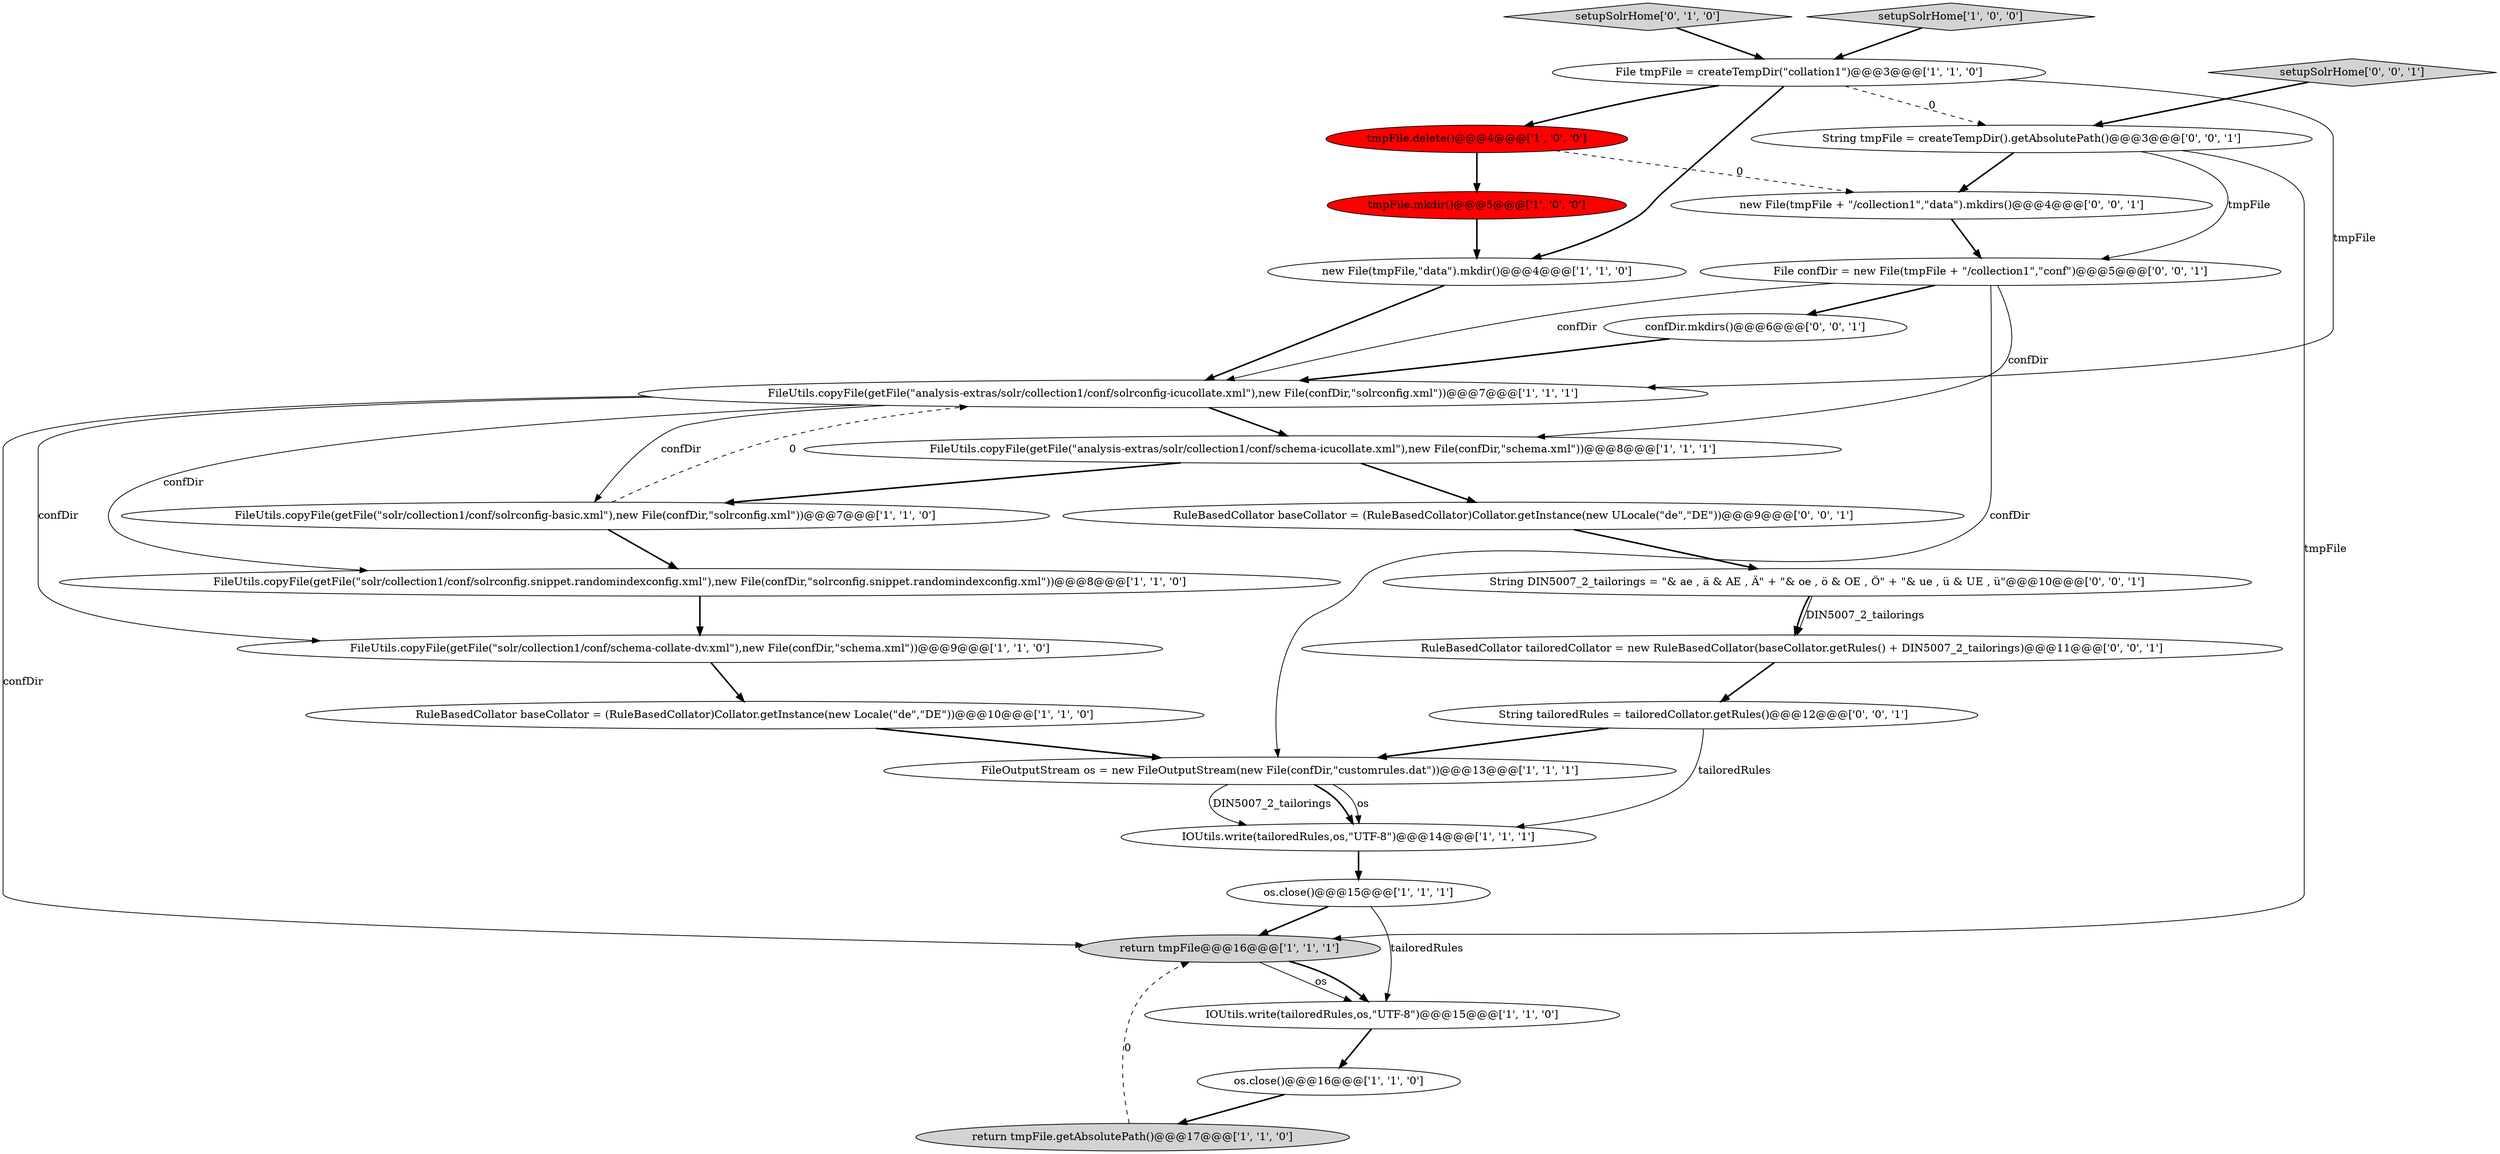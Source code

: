digraph {
1 [style = filled, label = "FileOutputStream os = new FileOutputStream(new File(confDir,\"customrules.dat\"))@@@13@@@['1', '1', '1']", fillcolor = white, shape = ellipse image = "AAA0AAABBB1BBB"];
2 [style = filled, label = "return tmpFile@@@16@@@['1', '1', '1']", fillcolor = lightgray, shape = ellipse image = "AAA0AAABBB1BBB"];
7 [style = filled, label = "tmpFile.mkdir()@@@5@@@['1', '0', '0']", fillcolor = red, shape = ellipse image = "AAA1AAABBB1BBB"];
10 [style = filled, label = "File tmpFile = createTempDir(\"collation1\")@@@3@@@['1', '1', '0']", fillcolor = white, shape = ellipse image = "AAA0AAABBB1BBB"];
16 [style = filled, label = "RuleBasedCollator baseCollator = (RuleBasedCollator)Collator.getInstance(new Locale(\"de\",\"DE\"))@@@10@@@['1', '1', '0']", fillcolor = white, shape = ellipse image = "AAA0AAABBB1BBB"];
12 [style = filled, label = "FileUtils.copyFile(getFile(\"solr/collection1/conf/solrconfig.snippet.randomindexconfig.xml\"),new File(confDir,\"solrconfig.snippet.randomindexconfig.xml\"))@@@8@@@['1', '1', '0']", fillcolor = white, shape = ellipse image = "AAA0AAABBB1BBB"];
9 [style = filled, label = "os.close()@@@15@@@['1', '1', '1']", fillcolor = white, shape = ellipse image = "AAA0AAABBB1BBB"];
25 [style = filled, label = "confDir.mkdirs()@@@6@@@['0', '0', '1']", fillcolor = white, shape = ellipse image = "AAA0AAABBB3BBB"];
8 [style = filled, label = "FileUtils.copyFile(getFile(\"analysis-extras/solr/collection1/conf/schema-icucollate.xml\"),new File(confDir,\"schema.xml\"))@@@8@@@['1', '1', '1']", fillcolor = white, shape = ellipse image = "AAA0AAABBB1BBB"];
21 [style = filled, label = "String tmpFile = createTempDir().getAbsolutePath()@@@3@@@['0', '0', '1']", fillcolor = white, shape = ellipse image = "AAA0AAABBB3BBB"];
14 [style = filled, label = "FileUtils.copyFile(getFile(\"analysis-extras/solr/collection1/conf/solrconfig-icucollate.xml\"),new File(confDir,\"solrconfig.xml\"))@@@7@@@['1', '1', '1']", fillcolor = white, shape = ellipse image = "AAA0AAABBB1BBB"];
5 [style = filled, label = "IOUtils.write(tailoredRules,os,\"UTF-8\")@@@15@@@['1', '1', '0']", fillcolor = white, shape = ellipse image = "AAA0AAABBB1BBB"];
17 [style = filled, label = "return tmpFile.getAbsolutePath()@@@17@@@['1', '1', '0']", fillcolor = lightgray, shape = ellipse image = "AAA0AAABBB1BBB"];
19 [style = filled, label = "RuleBasedCollator baseCollator = (RuleBasedCollator)Collator.getInstance(new ULocale(\"de\",\"DE\"))@@@9@@@['0', '0', '1']", fillcolor = white, shape = ellipse image = "AAA0AAABBB3BBB"];
0 [style = filled, label = "FileUtils.copyFile(getFile(\"solr/collection1/conf/solrconfig-basic.xml\"),new File(confDir,\"solrconfig.xml\"))@@@7@@@['1', '1', '0']", fillcolor = white, shape = ellipse image = "AAA0AAABBB1BBB"];
18 [style = filled, label = "setupSolrHome['0', '1', '0']", fillcolor = lightgray, shape = diamond image = "AAA0AAABBB2BBB"];
15 [style = filled, label = "tmpFile.delete()@@@4@@@['1', '0', '0']", fillcolor = red, shape = ellipse image = "AAA1AAABBB1BBB"];
24 [style = filled, label = "RuleBasedCollator tailoredCollator = new RuleBasedCollator(baseCollator.getRules() + DIN5007_2_tailorings)@@@11@@@['0', '0', '1']", fillcolor = white, shape = ellipse image = "AAA0AAABBB3BBB"];
23 [style = filled, label = "new File(tmpFile + \"/collection1\",\"data\").mkdirs()@@@4@@@['0', '0', '1']", fillcolor = white, shape = ellipse image = "AAA0AAABBB3BBB"];
20 [style = filled, label = "File confDir = new File(tmpFile + \"/collection1\",\"conf\")@@@5@@@['0', '0', '1']", fillcolor = white, shape = ellipse image = "AAA0AAABBB3BBB"];
27 [style = filled, label = "setupSolrHome['0', '0', '1']", fillcolor = lightgray, shape = diamond image = "AAA0AAABBB3BBB"];
22 [style = filled, label = "String tailoredRules = tailoredCollator.getRules()@@@12@@@['0', '0', '1']", fillcolor = white, shape = ellipse image = "AAA0AAABBB3BBB"];
6 [style = filled, label = "new File(tmpFile,\"data\").mkdir()@@@4@@@['1', '1', '0']", fillcolor = white, shape = ellipse image = "AAA0AAABBB1BBB"];
4 [style = filled, label = "IOUtils.write(tailoredRules,os,\"UTF-8\")@@@14@@@['1', '1', '1']", fillcolor = white, shape = ellipse image = "AAA0AAABBB1BBB"];
26 [style = filled, label = "String DIN5007_2_tailorings = \"& ae , ä & AE , Ä\" + \"& oe , ö & OE , Ö\" + \"& ue , ü & UE , ü\"@@@10@@@['0', '0', '1']", fillcolor = white, shape = ellipse image = "AAA0AAABBB3BBB"];
11 [style = filled, label = "FileUtils.copyFile(getFile(\"solr/collection1/conf/schema-collate-dv.xml\"),new File(confDir,\"schema.xml\"))@@@9@@@['1', '1', '0']", fillcolor = white, shape = ellipse image = "AAA0AAABBB1BBB"];
3 [style = filled, label = "setupSolrHome['1', '0', '0']", fillcolor = lightgray, shape = diamond image = "AAA0AAABBB1BBB"];
13 [style = filled, label = "os.close()@@@16@@@['1', '1', '0']", fillcolor = white, shape = ellipse image = "AAA0AAABBB1BBB"];
11->16 [style = bold, label=""];
4->9 [style = bold, label=""];
1->4 [style = bold, label=""];
23->20 [style = bold, label=""];
15->23 [style = dashed, label="0"];
10->21 [style = dashed, label="0"];
20->1 [style = solid, label="confDir"];
10->15 [style = bold, label=""];
15->7 [style = bold, label=""];
20->14 [style = solid, label="confDir"];
14->0 [style = solid, label="confDir"];
9->2 [style = bold, label=""];
8->19 [style = bold, label=""];
0->12 [style = bold, label=""];
12->11 [style = bold, label=""];
10->14 [style = solid, label="tmpFile"];
14->12 [style = solid, label="confDir"];
26->24 [style = solid, label="DIN5007_2_tailorings"];
20->8 [style = solid, label="confDir"];
22->4 [style = solid, label="tailoredRules"];
25->14 [style = bold, label=""];
26->24 [style = bold, label=""];
24->22 [style = bold, label=""];
20->25 [style = bold, label=""];
14->2 [style = solid, label="confDir"];
10->6 [style = bold, label=""];
6->14 [style = bold, label=""];
8->0 [style = bold, label=""];
0->14 [style = dashed, label="0"];
3->10 [style = bold, label=""];
21->20 [style = solid, label="tmpFile"];
13->17 [style = bold, label=""];
21->2 [style = solid, label="tmpFile"];
18->10 [style = bold, label=""];
14->11 [style = solid, label="confDir"];
16->1 [style = bold, label=""];
9->5 [style = solid, label="tailoredRules"];
1->4 [style = solid, label="os"];
19->26 [style = bold, label=""];
5->13 [style = bold, label=""];
1->4 [style = solid, label="DIN5007_2_tailorings"];
7->6 [style = bold, label=""];
2->5 [style = solid, label="os"];
14->8 [style = bold, label=""];
22->1 [style = bold, label=""];
27->21 [style = bold, label=""];
2->5 [style = bold, label=""];
21->23 [style = bold, label=""];
17->2 [style = dashed, label="0"];
}
